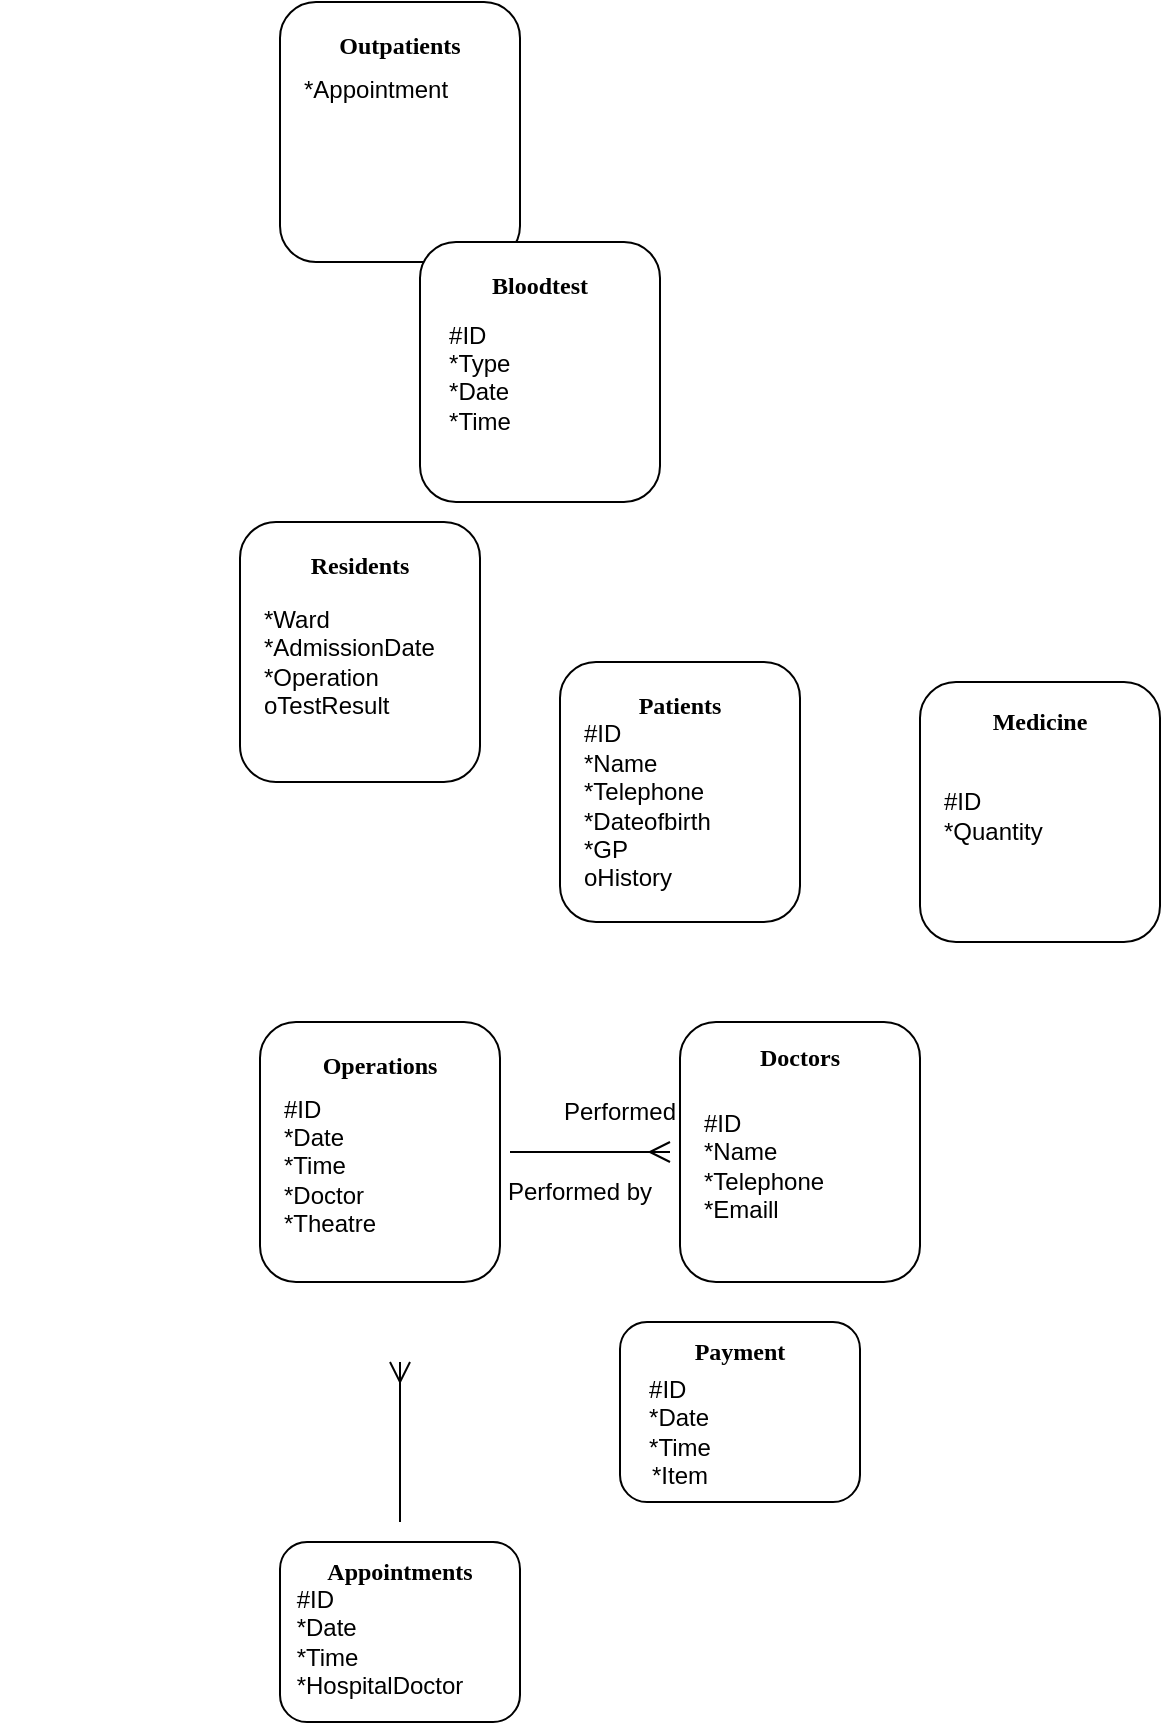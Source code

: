 <mxfile version="26.0.11">
  <diagram name="Page-1" id="4bEmmgy40c0Yq6NT1J7E">
    <mxGraphModel dx="1615" dy="1958" grid="1" gridSize="10" guides="1" tooltips="1" connect="1" arrows="1" fold="1" page="1" pageScale="1" pageWidth="850" pageHeight="1100" math="0" shadow="0">
      <root>
        <mxCell id="0" />
        <mxCell id="1" parent="0" />
        <mxCell id="hxfTvokO1WppnXc-I8BG-27" value="" style="group;align=left;" parent="1" vertex="1" connectable="0">
          <mxGeometry x="340" y="290" width="120" height="210" as="geometry" />
        </mxCell>
        <mxCell id="hxfTvokO1WppnXc-I8BG-25" value="" style="rounded=1;whiteSpace=wrap;html=1;" parent="hxfTvokO1WppnXc-I8BG-27" vertex="1">
          <mxGeometry width="120" height="130" as="geometry" />
        </mxCell>
        <mxCell id="hxfTvokO1WppnXc-I8BG-26" value="&lt;font face=&quot;Times New Roman&quot;&gt;&lt;b&gt;Operations&lt;/b&gt;&lt;/font&gt;" style="text;html=1;align=center;verticalAlign=middle;whiteSpace=wrap;rounded=0;" parent="hxfTvokO1WppnXc-I8BG-27" vertex="1">
          <mxGeometry width="120" height="43.333" as="geometry" />
        </mxCell>
        <mxCell id="hxfTvokO1WppnXc-I8BG-34" value="&lt;div align=&quot;left&quot;&gt;&lt;div align=&quot;left&quot;&gt;&lt;div align=&quot;left&quot;&gt;&lt;div align=&quot;left&quot;&gt;#ID&lt;/div&gt;&lt;/div&gt;&lt;/div&gt;&lt;/div&gt;&lt;div align=&quot;left&quot;&gt;*Date&lt;/div&gt;&lt;div align=&quot;left&quot;&gt;*Time&lt;/div&gt;&lt;div align=&quot;left&quot;&gt;*Doctor&lt;/div&gt;&lt;div align=&quot;left&quot;&gt;*Theatre&lt;br&gt;&lt;/div&gt;" style="text;html=1;align=left;verticalAlign=middle;whiteSpace=wrap;rounded=0;" parent="hxfTvokO1WppnXc-I8BG-27" vertex="1">
          <mxGeometry x="10" y="49.999" width="60" height="43.333" as="geometry" />
        </mxCell>
        <mxCell id="hxfTvokO1WppnXc-I8BG-28" value="" style="group" parent="1" vertex="1" connectable="0">
          <mxGeometry x="550" y="290" width="120" height="130" as="geometry" />
        </mxCell>
        <mxCell id="hxfTvokO1WppnXc-I8BG-29" value="" style="rounded=1;whiteSpace=wrap;html=1;" parent="hxfTvokO1WppnXc-I8BG-28" vertex="1">
          <mxGeometry width="120" height="130" as="geometry" />
        </mxCell>
        <mxCell id="hxfTvokO1WppnXc-I8BG-30" value="&lt;b&gt;&lt;font face=&quot;Times New Roman&quot;&gt;Doctors&lt;/font&gt;&lt;/b&gt;" style="text;html=1;align=center;verticalAlign=middle;whiteSpace=wrap;rounded=0;" parent="hxfTvokO1WppnXc-I8BG-28" vertex="1">
          <mxGeometry y="-11.818" width="120" height="59.091" as="geometry" />
        </mxCell>
        <mxCell id="hxfTvokO1WppnXc-I8BG-56" value="&lt;div&gt;&lt;br&gt;&lt;/div&gt;&lt;div&gt;#ID&lt;br&gt;&lt;/div&gt;&lt;div&gt;*Name&lt;/div&gt;&lt;div&gt;*Telephone&lt;/div&gt;&lt;div&gt;*Emaill&lt;br&gt;&lt;/div&gt;" style="text;html=1;align=left;verticalAlign=middle;whiteSpace=wrap;rounded=0;" parent="hxfTvokO1WppnXc-I8BG-28" vertex="1">
          <mxGeometry x="10" y="39.391" width="60" height="51.212" as="geometry" />
        </mxCell>
        <mxCell id="-ttDfJ6nMThdbvhb9NZb-1" value="" style="group;rotation=90;" parent="hxfTvokO1WppnXc-I8BG-28" vertex="1" connectable="0">
          <mxGeometry x="-50" y="20" width="20" height="90" as="geometry" />
        </mxCell>
        <mxCell id="-ttDfJ6nMThdbvhb9NZb-2" value="" style="endArrow=none;html=1;rounded=0;" parent="-ttDfJ6nMThdbvhb9NZb-1" edge="1">
          <mxGeometry width="50" height="50" relative="1" as="geometry">
            <mxPoint x="-35" y="45" as="sourcePoint" />
            <mxPoint x="35" y="45" as="targetPoint" />
          </mxGeometry>
        </mxCell>
        <mxCell id="-ttDfJ6nMThdbvhb9NZb-3" value="" style="group;rotation=90;" parent="-ttDfJ6nMThdbvhb9NZb-1" vertex="1" connectable="0">
          <mxGeometry x="35" y="40" width="10" height="10" as="geometry" />
        </mxCell>
        <mxCell id="-ttDfJ6nMThdbvhb9NZb-4" value="" style="endArrow=none;html=1;rounded=0;" parent="-ttDfJ6nMThdbvhb9NZb-3" edge="1">
          <mxGeometry width="50" height="50" relative="1" as="geometry">
            <mxPoint y="5" as="sourcePoint" />
            <mxPoint x="10" as="targetPoint" />
          </mxGeometry>
        </mxCell>
        <mxCell id="-ttDfJ6nMThdbvhb9NZb-5" value="" style="endArrow=none;html=1;rounded=0;" parent="-ttDfJ6nMThdbvhb9NZb-3" edge="1">
          <mxGeometry width="50" height="50" relative="1" as="geometry">
            <mxPoint y="5" as="sourcePoint" />
            <mxPoint x="10" y="10" as="targetPoint" />
          </mxGeometry>
        </mxCell>
        <mxCell id="-ttDfJ6nMThdbvhb9NZb-6" value="" style="endArrow=none;html=1;rounded=0;" parent="-ttDfJ6nMThdbvhb9NZb-3" edge="1">
          <mxGeometry width="50" height="50" relative="1" as="geometry">
            <mxPoint y="5" as="sourcePoint" />
            <mxPoint x="10" y="5" as="targetPoint" />
          </mxGeometry>
        </mxCell>
        <mxCell id="hxfTvokO1WppnXc-I8BG-31" value="" style="group" parent="1" vertex="1" connectable="0">
          <mxGeometry x="350" y="550" width="120" height="90" as="geometry" />
        </mxCell>
        <mxCell id="hxfTvokO1WppnXc-I8BG-32" value="&lt;br&gt;&lt;br&gt;&lt;div&gt;&lt;br&gt;&lt;/div&gt;" style="rounded=1;whiteSpace=wrap;html=1;" parent="hxfTvokO1WppnXc-I8BG-31" vertex="1">
          <mxGeometry width="120" height="90" as="geometry" />
        </mxCell>
        <mxCell id="hxfTvokO1WppnXc-I8BG-33" value="&lt;font face=&quot;Times New Roman&quot;&gt;&lt;b&gt;Appointments&lt;/b&gt;&lt;/font&gt;" style="text;html=1;align=center;verticalAlign=middle;whiteSpace=wrap;rounded=0;" parent="hxfTvokO1WppnXc-I8BG-31" vertex="1">
          <mxGeometry width="120" height="30" as="geometry" />
        </mxCell>
        <mxCell id="hxfTvokO1WppnXc-I8BG-61" value="&lt;div align=&quot;left&quot;&gt;#ID&lt;br&gt;&lt;/div&gt;&lt;div align=&quot;left&quot;&gt;*Date&lt;/div&gt;&lt;div align=&quot;left&quot;&gt;*Time&lt;/div&gt;*HospitalDoctor" style="text;html=1;align=center;verticalAlign=middle;whiteSpace=wrap;rounded=0;" parent="hxfTvokO1WppnXc-I8BG-31" vertex="1">
          <mxGeometry x="20" y="35" width="60" height="30" as="geometry" />
        </mxCell>
        <mxCell id="hxfTvokO1WppnXc-I8BG-54" value="" style="group;rotation=90;" parent="1" vertex="1" connectable="0">
          <mxGeometry x="405" y="460" width="10" height="80" as="geometry" />
        </mxCell>
        <mxCell id="hxfTvokO1WppnXc-I8BG-48" value="" style="endArrow=none;html=1;rounded=0;" parent="hxfTvokO1WppnXc-I8BG-54" edge="1">
          <mxGeometry width="50" height="50" relative="1" as="geometry">
            <mxPoint x="5" y="80" as="sourcePoint" />
            <mxPoint x="5" y="10" as="targetPoint" />
          </mxGeometry>
        </mxCell>
        <mxCell id="hxfTvokO1WppnXc-I8BG-49" value="" style="group" parent="hxfTvokO1WppnXc-I8BG-54" vertex="1" connectable="0">
          <mxGeometry width="10" height="10" as="geometry" />
        </mxCell>
        <mxCell id="hxfTvokO1WppnXc-I8BG-50" value="" style="endArrow=none;html=1;rounded=0;" parent="hxfTvokO1WppnXc-I8BG-49" edge="1">
          <mxGeometry width="50" height="50" relative="1" as="geometry">
            <mxPoint x="5" y="10" as="sourcePoint" />
            <mxPoint as="targetPoint" />
          </mxGeometry>
        </mxCell>
        <mxCell id="hxfTvokO1WppnXc-I8BG-51" value="" style="endArrow=none;html=1;rounded=0;" parent="hxfTvokO1WppnXc-I8BG-49" edge="1">
          <mxGeometry width="50" height="50" relative="1" as="geometry">
            <mxPoint x="5" y="10" as="sourcePoint" />
            <mxPoint x="10" as="targetPoint" />
          </mxGeometry>
        </mxCell>
        <mxCell id="hxfTvokO1WppnXc-I8BG-52" value="" style="endArrow=none;html=1;rounded=0;" parent="hxfTvokO1WppnXc-I8BG-49" edge="1">
          <mxGeometry width="50" height="50" relative="1" as="geometry">
            <mxPoint x="5" y="10" as="sourcePoint" />
            <mxPoint x="5" as="targetPoint" />
          </mxGeometry>
        </mxCell>
        <mxCell id="hxfTvokO1WppnXc-I8BG-57" value="" style="group;align=left;" parent="1" vertex="1" connectable="0">
          <mxGeometry x="210" y="100" width="190" height="210" as="geometry" />
        </mxCell>
        <mxCell id="hxfTvokO1WppnXc-I8BG-58" value="" style="rounded=1;whiteSpace=wrap;html=1;" parent="hxfTvokO1WppnXc-I8BG-57" vertex="1">
          <mxGeometry x="280" y="10" width="120" height="130" as="geometry" />
        </mxCell>
        <mxCell id="hxfTvokO1WppnXc-I8BG-59" value="&lt;font face=&quot;Times New Roman&quot;&gt;&lt;b&gt;Patients&lt;/b&gt;&lt;/font&gt;" style="text;html=1;align=center;verticalAlign=middle;whiteSpace=wrap;rounded=0;" parent="hxfTvokO1WppnXc-I8BG-57" vertex="1">
          <mxGeometry x="280" y="10" width="120" height="43.333" as="geometry" />
        </mxCell>
        <mxCell id="hxfTvokO1WppnXc-I8BG-60" value="&lt;div align=&quot;left&quot;&gt;#ID&lt;/div&gt;&lt;div align=&quot;left&quot;&gt;*Name&lt;/div&gt;&lt;div align=&quot;left&quot;&gt;*Telephone&lt;/div&gt;&lt;div align=&quot;left&quot;&gt;*Dateofbirth&lt;/div&gt;&lt;div align=&quot;left&quot;&gt;*GP&lt;/div&gt;&lt;div align=&quot;left&quot;&gt;oHistory&lt;/div&gt;" style="text;html=1;align=left;verticalAlign=middle;whiteSpace=wrap;rounded=0;" parent="hxfTvokO1WppnXc-I8BG-57" vertex="1">
          <mxGeometry x="290" y="59.999" width="60" height="43.333" as="geometry" />
        </mxCell>
        <mxCell id="hxfTvokO1WppnXc-I8BG-68" value="" style="group;align=left;" parent="hxfTvokO1WppnXc-I8BG-57" vertex="1" connectable="0">
          <mxGeometry x="120" y="-60" width="120" height="210" as="geometry" />
        </mxCell>
        <mxCell id="hxfTvokO1WppnXc-I8BG-69" value="" style="rounded=1;whiteSpace=wrap;html=1;" parent="hxfTvokO1WppnXc-I8BG-68" vertex="1">
          <mxGeometry width="120" height="130" as="geometry" />
        </mxCell>
        <mxCell id="hxfTvokO1WppnXc-I8BG-70" value="&lt;font face=&quot;Times New Roman&quot;&gt;&lt;b&gt;Residents&lt;/b&gt;&lt;/font&gt;" style="text;html=1;align=center;verticalAlign=middle;whiteSpace=wrap;rounded=0;" parent="hxfTvokO1WppnXc-I8BG-68" vertex="1">
          <mxGeometry width="120" height="43.333" as="geometry" />
        </mxCell>
        <mxCell id="hxfTvokO1WppnXc-I8BG-71" value="&lt;div align=&quot;left&quot;&gt;*Ward&lt;/div&gt;&lt;div align=&quot;left&quot;&gt;*AdmissionDate&lt;/div&gt;&lt;div align=&quot;left&quot;&gt;*Operation&lt;/div&gt;&lt;div align=&quot;left&quot;&gt;oTestResult&lt;br&gt;&lt;/div&gt;" style="text;html=1;align=left;verticalAlign=middle;whiteSpace=wrap;rounded=0;" parent="hxfTvokO1WppnXc-I8BG-68" vertex="1">
          <mxGeometry x="10" y="30" width="100" height="80" as="geometry" />
        </mxCell>
        <mxCell id="hxfTvokO1WppnXc-I8BG-64" value="" style="group;align=left;" parent="1" vertex="1" connectable="0">
          <mxGeometry x="350" y="-220" width="120" height="210" as="geometry" />
        </mxCell>
        <mxCell id="hxfTvokO1WppnXc-I8BG-65" value="" style="rounded=1;whiteSpace=wrap;html=1;" parent="hxfTvokO1WppnXc-I8BG-64" vertex="1">
          <mxGeometry width="120" height="130" as="geometry" />
        </mxCell>
        <mxCell id="hxfTvokO1WppnXc-I8BG-66" value="&lt;font face=&quot;Times New Roman&quot;&gt;&lt;b&gt;Outpatients&lt;/b&gt;&lt;/font&gt;" style="text;html=1;align=center;verticalAlign=middle;whiteSpace=wrap;rounded=0;" parent="hxfTvokO1WppnXc-I8BG-64" vertex="1">
          <mxGeometry width="120" height="43.333" as="geometry" />
        </mxCell>
        <mxCell id="n5tfa-G228gNt84pr7fv-8" value="*Appointment" style="text;whiteSpace=wrap;html=1;" vertex="1" parent="hxfTvokO1WppnXc-I8BG-64">
          <mxGeometry x="10" y="30" width="60" height="40" as="geometry" />
        </mxCell>
        <mxCell id="hxfTvokO1WppnXc-I8BG-72" value="" style="rounded=1;whiteSpace=wrap;html=1;container=1;" parent="1" vertex="1">
          <mxGeometry x="420" y="-100" width="120" height="130" as="geometry" />
        </mxCell>
        <mxCell id="hxfTvokO1WppnXc-I8BG-78" value="" style="group" parent="1" vertex="1" connectable="0">
          <mxGeometry x="520" y="440" width="120" height="90" as="geometry" />
        </mxCell>
        <mxCell id="hxfTvokO1WppnXc-I8BG-79" value="&lt;br&gt;&lt;br&gt;&lt;div&gt;&lt;br&gt;&lt;/div&gt;" style="rounded=1;whiteSpace=wrap;html=1;" parent="hxfTvokO1WppnXc-I8BG-78" vertex="1">
          <mxGeometry width="120" height="90" as="geometry" />
        </mxCell>
        <mxCell id="hxfTvokO1WppnXc-I8BG-80" value="&lt;font face=&quot;Times New Roman&quot;&gt;&lt;b&gt;Payment&lt;/b&gt;&lt;/font&gt;" style="text;html=1;align=center;verticalAlign=middle;whiteSpace=wrap;rounded=0;" parent="hxfTvokO1WppnXc-I8BG-78" vertex="1">
          <mxGeometry width="120" height="30" as="geometry" />
        </mxCell>
        <mxCell id="hxfTvokO1WppnXc-I8BG-81" value="&lt;div align=&quot;left&quot;&gt;#ID&lt;br&gt;&lt;/div&gt;&lt;div align=&quot;left&quot;&gt;*Date&lt;/div&gt;&lt;div align=&quot;left&quot;&gt;*Time&lt;/div&gt;*Item" style="text;html=1;align=center;verticalAlign=middle;whiteSpace=wrap;rounded=0;" parent="hxfTvokO1WppnXc-I8BG-78" vertex="1">
          <mxGeometry y="40" width="60" height="30" as="geometry" />
        </mxCell>
        <mxCell id="-ttDfJ6nMThdbvhb9NZb-10" value="" style="group" parent="1" vertex="1" connectable="0">
          <mxGeometry x="420" y="-100" width="120" height="90" as="geometry" />
        </mxCell>
        <mxCell id="hxfTvokO1WppnXc-I8BG-73" value="&lt;font face=&quot;Times New Roman&quot;&gt;&lt;b&gt;Bloodtest&lt;/b&gt;&lt;/font&gt;" style="text;html=1;align=center;verticalAlign=middle;whiteSpace=wrap;rounded=0;" parent="-ttDfJ6nMThdbvhb9NZb-10" vertex="1">
          <mxGeometry width="120" height="43.333" as="geometry" />
        </mxCell>
        <mxCell id="hxfTvokO1WppnXc-I8BG-74" value="&lt;div align=&quot;left&quot;&gt;#ID&lt;/div&gt;&lt;div align=&quot;left&quot;&gt;*Type&lt;/div&gt;&lt;div align=&quot;left&quot;&gt;*Date&lt;/div&gt;&lt;div align=&quot;left&quot;&gt;*Time&lt;/div&gt;&lt;div align=&quot;left&quot;&gt;&lt;br&gt;&lt;/div&gt;" style="text;html=1;align=center;verticalAlign=middle;whiteSpace=wrap;rounded=0;" parent="-ttDfJ6nMThdbvhb9NZb-10" vertex="1">
          <mxGeometry y="60" width="60" height="30" as="geometry" />
        </mxCell>
        <mxCell id="-ttDfJ6nMThdbvhb9NZb-12" value="Performed" style="text;html=1;align=center;verticalAlign=middle;whiteSpace=wrap;rounded=0;" parent="1" vertex="1">
          <mxGeometry x="490" y="320" width="60" height="30" as="geometry" />
        </mxCell>
        <mxCell id="-ttDfJ6nMThdbvhb9NZb-13" value="Performed by" style="text;html=1;align=center;verticalAlign=middle;whiteSpace=wrap;rounded=0;" parent="1" vertex="1">
          <mxGeometry x="460" y="360" width="80" height="30" as="geometry" />
        </mxCell>
        <mxCell id="n5tfa-G228gNt84pr7fv-11" value="" style="rounded=1;whiteSpace=wrap;html=1;" vertex="1" parent="1">
          <mxGeometry x="670" y="120" width="120" height="130" as="geometry" />
        </mxCell>
        <mxCell id="n5tfa-G228gNt84pr7fv-14" value="&lt;font face=&quot;Times New Roman&quot;&gt;&lt;b&gt;Medicine&lt;/b&gt;&lt;/font&gt;" style="text;html=1;align=center;verticalAlign=middle;whiteSpace=wrap;rounded=0;" vertex="1" parent="1">
          <mxGeometry x="670" y="110.002" width="120" height="59.091" as="geometry" />
        </mxCell>
        <mxCell id="n5tfa-G228gNt84pr7fv-15" value="&lt;div&gt;&lt;br&gt;&lt;/div&gt;&lt;div&gt;#ID&lt;br&gt;&lt;/div&gt;&lt;div&gt;*Quantity&lt;/div&gt;&lt;div&gt;&lt;br&gt;&lt;/div&gt;" style="text;html=1;align=left;verticalAlign=middle;whiteSpace=wrap;rounded=0;" vertex="1" parent="1">
          <mxGeometry x="680" y="161.211" width="60" height="51.212" as="geometry" />
        </mxCell>
      </root>
    </mxGraphModel>
  </diagram>
</mxfile>
